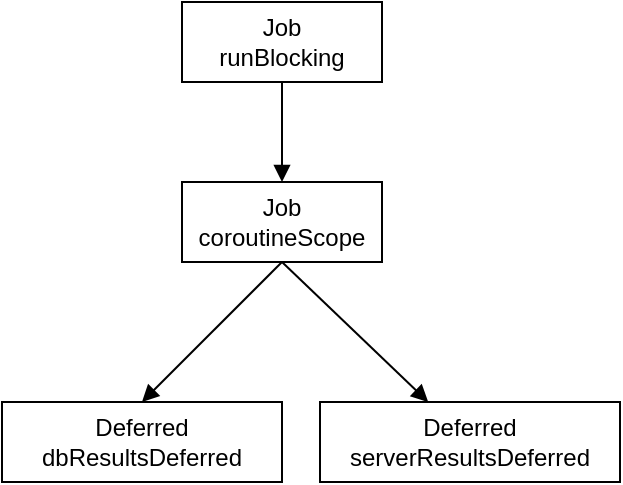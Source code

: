 <mxfile version="26.1.1">
  <diagram name="Page-1" id="WYswWvLZGElAseJzOD_Q">
    <mxGraphModel dx="1114" dy="878" grid="1" gridSize="10" guides="1" tooltips="1" connect="1" arrows="1" fold="1" page="1" pageScale="1" pageWidth="827" pageHeight="1169" math="0" shadow="0">
      <root>
        <mxCell id="0" />
        <mxCell id="1" parent="0" />
        <mxCell id="H_V2JQJNFt6nm8rk0ewl-12" style="edgeStyle=orthogonalEdgeStyle;rounded=0;orthogonalLoop=1;jettySize=auto;html=1;entryX=0.5;entryY=0;entryDx=0;entryDy=0;endArrow=block;endFill=1;" edge="1" parent="1" source="H_V2JQJNFt6nm8rk0ewl-3" target="H_V2JQJNFt6nm8rk0ewl-9">
          <mxGeometry relative="1" as="geometry" />
        </mxCell>
        <mxCell id="H_V2JQJNFt6nm8rk0ewl-3" value="Job&lt;div&gt;runBlocking&lt;/div&gt;" style="rounded=0;whiteSpace=wrap;html=1;" vertex="1" parent="1">
          <mxGeometry x="280" y="120" width="100" height="40" as="geometry" />
        </mxCell>
        <mxCell id="H_V2JQJNFt6nm8rk0ewl-15" style="rounded=0;orthogonalLoop=1;jettySize=auto;html=1;entryX=0.5;entryY=0;entryDx=0;entryDy=0;endArrow=block;endFill=1;exitX=0.5;exitY=1;exitDx=0;exitDy=0;" edge="1" parent="1" source="H_V2JQJNFt6nm8rk0ewl-9" target="H_V2JQJNFt6nm8rk0ewl-10">
          <mxGeometry relative="1" as="geometry" />
        </mxCell>
        <mxCell id="H_V2JQJNFt6nm8rk0ewl-16" style="rounded=0;orthogonalLoop=1;jettySize=auto;html=1;endArrow=block;endFill=1;exitX=0.5;exitY=1;exitDx=0;exitDy=0;" edge="1" parent="1" source="H_V2JQJNFt6nm8rk0ewl-9" target="H_V2JQJNFt6nm8rk0ewl-11">
          <mxGeometry relative="1" as="geometry" />
        </mxCell>
        <mxCell id="H_V2JQJNFt6nm8rk0ewl-9" value="Job&lt;div&gt;coroutineScope&lt;/div&gt;" style="rounded=0;whiteSpace=wrap;html=1;" vertex="1" parent="1">
          <mxGeometry x="280" y="210" width="100" height="40" as="geometry" />
        </mxCell>
        <mxCell id="H_V2JQJNFt6nm8rk0ewl-10" value="Deferred&lt;div&gt;dbResultsDeferred&lt;/div&gt;" style="rounded=0;whiteSpace=wrap;html=1;" vertex="1" parent="1">
          <mxGeometry x="190" y="320" width="140" height="40" as="geometry" />
        </mxCell>
        <mxCell id="H_V2JQJNFt6nm8rk0ewl-11" value="Deferred&lt;div&gt;serverResultsDeferred&lt;/div&gt;" style="rounded=0;whiteSpace=wrap;html=1;" vertex="1" parent="1">
          <mxGeometry x="349" y="320" width="150" height="40" as="geometry" />
        </mxCell>
      </root>
    </mxGraphModel>
  </diagram>
</mxfile>
